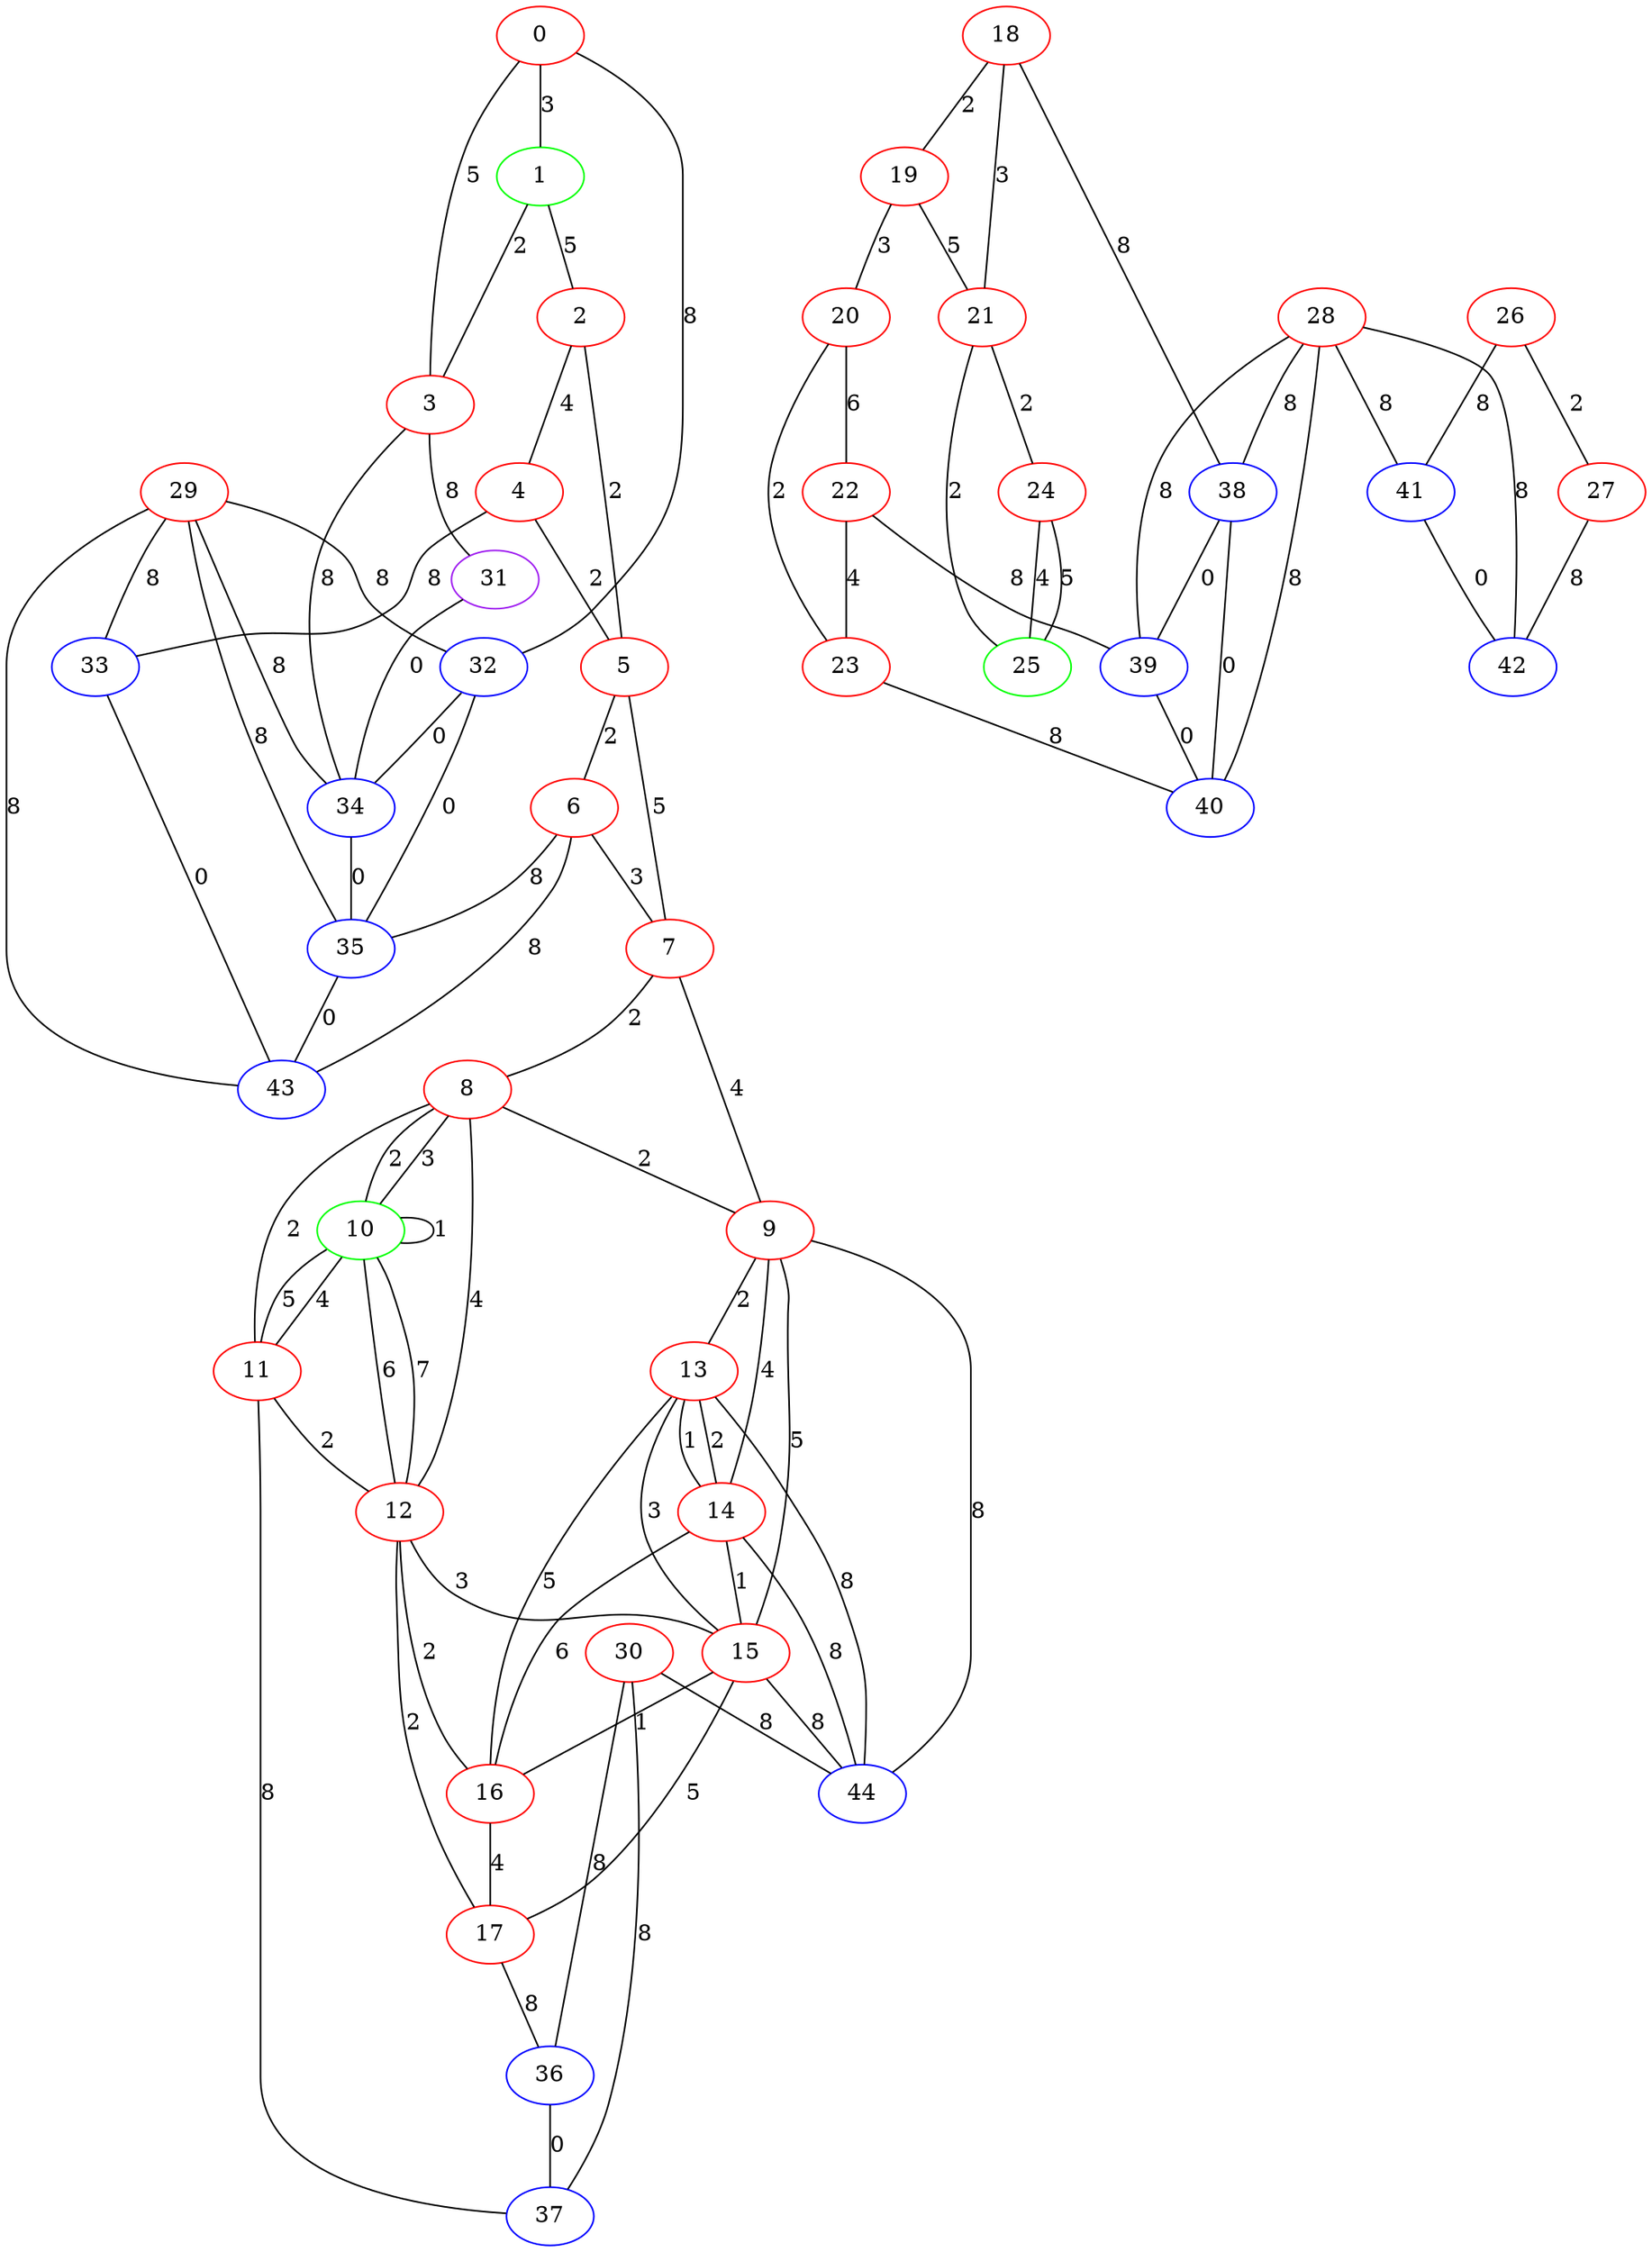 graph "" {
0 [color=red, weight=1];
1 [color=green, weight=2];
2 [color=red, weight=1];
3 [color=red, weight=1];
4 [color=red, weight=1];
5 [color=red, weight=1];
6 [color=red, weight=1];
7 [color=red, weight=1];
8 [color=red, weight=1];
9 [color=red, weight=1];
10 [color=green, weight=2];
11 [color=red, weight=1];
12 [color=red, weight=1];
13 [color=red, weight=1];
14 [color=red, weight=1];
15 [color=red, weight=1];
16 [color=red, weight=1];
17 [color=red, weight=1];
18 [color=red, weight=1];
19 [color=red, weight=1];
20 [color=red, weight=1];
21 [color=red, weight=1];
22 [color=red, weight=1];
23 [color=red, weight=1];
24 [color=red, weight=1];
25 [color=green, weight=2];
26 [color=red, weight=1];
27 [color=red, weight=1];
28 [color=red, weight=1];
29 [color=red, weight=1];
30 [color=red, weight=1];
31 [color=purple, weight=4];
32 [color=blue, weight=3];
33 [color=blue, weight=3];
34 [color=blue, weight=3];
35 [color=blue, weight=3];
36 [color=blue, weight=3];
37 [color=blue, weight=3];
38 [color=blue, weight=3];
39 [color=blue, weight=3];
40 [color=blue, weight=3];
41 [color=blue, weight=3];
42 [color=blue, weight=3];
43 [color=blue, weight=3];
44 [color=blue, weight=3];
0 -- 32  [key=0, label=8];
0 -- 1  [key=0, label=3];
0 -- 3  [key=0, label=5];
1 -- 2  [key=0, label=5];
1 -- 3  [key=0, label=2];
2 -- 4  [key=0, label=4];
2 -- 5  [key=0, label=2];
3 -- 34  [key=0, label=8];
3 -- 31  [key=0, label=8];
4 -- 33  [key=0, label=8];
4 -- 5  [key=0, label=2];
5 -- 6  [key=0, label=2];
5 -- 7  [key=0, label=5];
6 -- 43  [key=0, label=8];
6 -- 35  [key=0, label=8];
6 -- 7  [key=0, label=3];
7 -- 8  [key=0, label=2];
7 -- 9  [key=0, label=4];
8 -- 9  [key=0, label=2];
8 -- 10  [key=0, label=2];
8 -- 10  [key=1, label=3];
8 -- 11  [key=0, label=2];
8 -- 12  [key=0, label=4];
9 -- 44  [key=0, label=8];
9 -- 13  [key=0, label=2];
9 -- 14  [key=0, label=4];
9 -- 15  [key=0, label=5];
10 -- 10  [key=0, label=1];
10 -- 11  [key=0, label=4];
10 -- 11  [key=1, label=5];
10 -- 12  [key=0, label=6];
10 -- 12  [key=1, label=7];
11 -- 12  [key=0, label=2];
11 -- 37  [key=0, label=8];
12 -- 15  [key=0, label=3];
12 -- 16  [key=0, label=2];
12 -- 17  [key=0, label=2];
13 -- 16  [key=0, label=5];
13 -- 44  [key=0, label=8];
13 -- 14  [key=0, label=1];
13 -- 14  [key=1, label=2];
13 -- 15  [key=0, label=3];
14 -- 16  [key=0, label=6];
14 -- 44  [key=0, label=8];
14 -- 15  [key=0, label=1];
15 -- 44  [key=0, label=8];
15 -- 16  [key=0, label=1];
15 -- 17  [key=0, label=5];
16 -- 17  [key=0, label=4];
17 -- 36  [key=0, label=8];
18 -- 19  [key=0, label=2];
18 -- 21  [key=0, label=3];
18 -- 38  [key=0, label=8];
19 -- 20  [key=0, label=3];
19 -- 21  [key=0, label=5];
20 -- 22  [key=0, label=6];
20 -- 23  [key=0, label=2];
21 -- 24  [key=0, label=2];
21 -- 25  [key=0, label=2];
22 -- 39  [key=0, label=8];
22 -- 23  [key=0, label=4];
23 -- 40  [key=0, label=8];
24 -- 25  [key=0, label=4];
24 -- 25  [key=1, label=5];
26 -- 41  [key=0, label=8];
26 -- 27  [key=0, label=2];
27 -- 42  [key=0, label=8];
28 -- 40  [key=0, label=8];
28 -- 41  [key=0, label=8];
28 -- 42  [key=0, label=8];
28 -- 38  [key=0, label=8];
28 -- 39  [key=0, label=8];
29 -- 32  [key=0, label=8];
29 -- 33  [key=0, label=8];
29 -- 34  [key=0, label=8];
29 -- 43  [key=0, label=8];
29 -- 35  [key=0, label=8];
30 -- 36  [key=0, label=8];
30 -- 44  [key=0, label=8];
30 -- 37  [key=0, label=8];
31 -- 34  [key=0, label=0];
32 -- 34  [key=0, label=0];
32 -- 35  [key=0, label=0];
33 -- 43  [key=0, label=0];
34 -- 35  [key=0, label=0];
35 -- 43  [key=0, label=0];
36 -- 37  [key=0, label=0];
38 -- 40  [key=0, label=0];
38 -- 39  [key=0, label=0];
39 -- 40  [key=0, label=0];
41 -- 42  [key=0, label=0];
}
